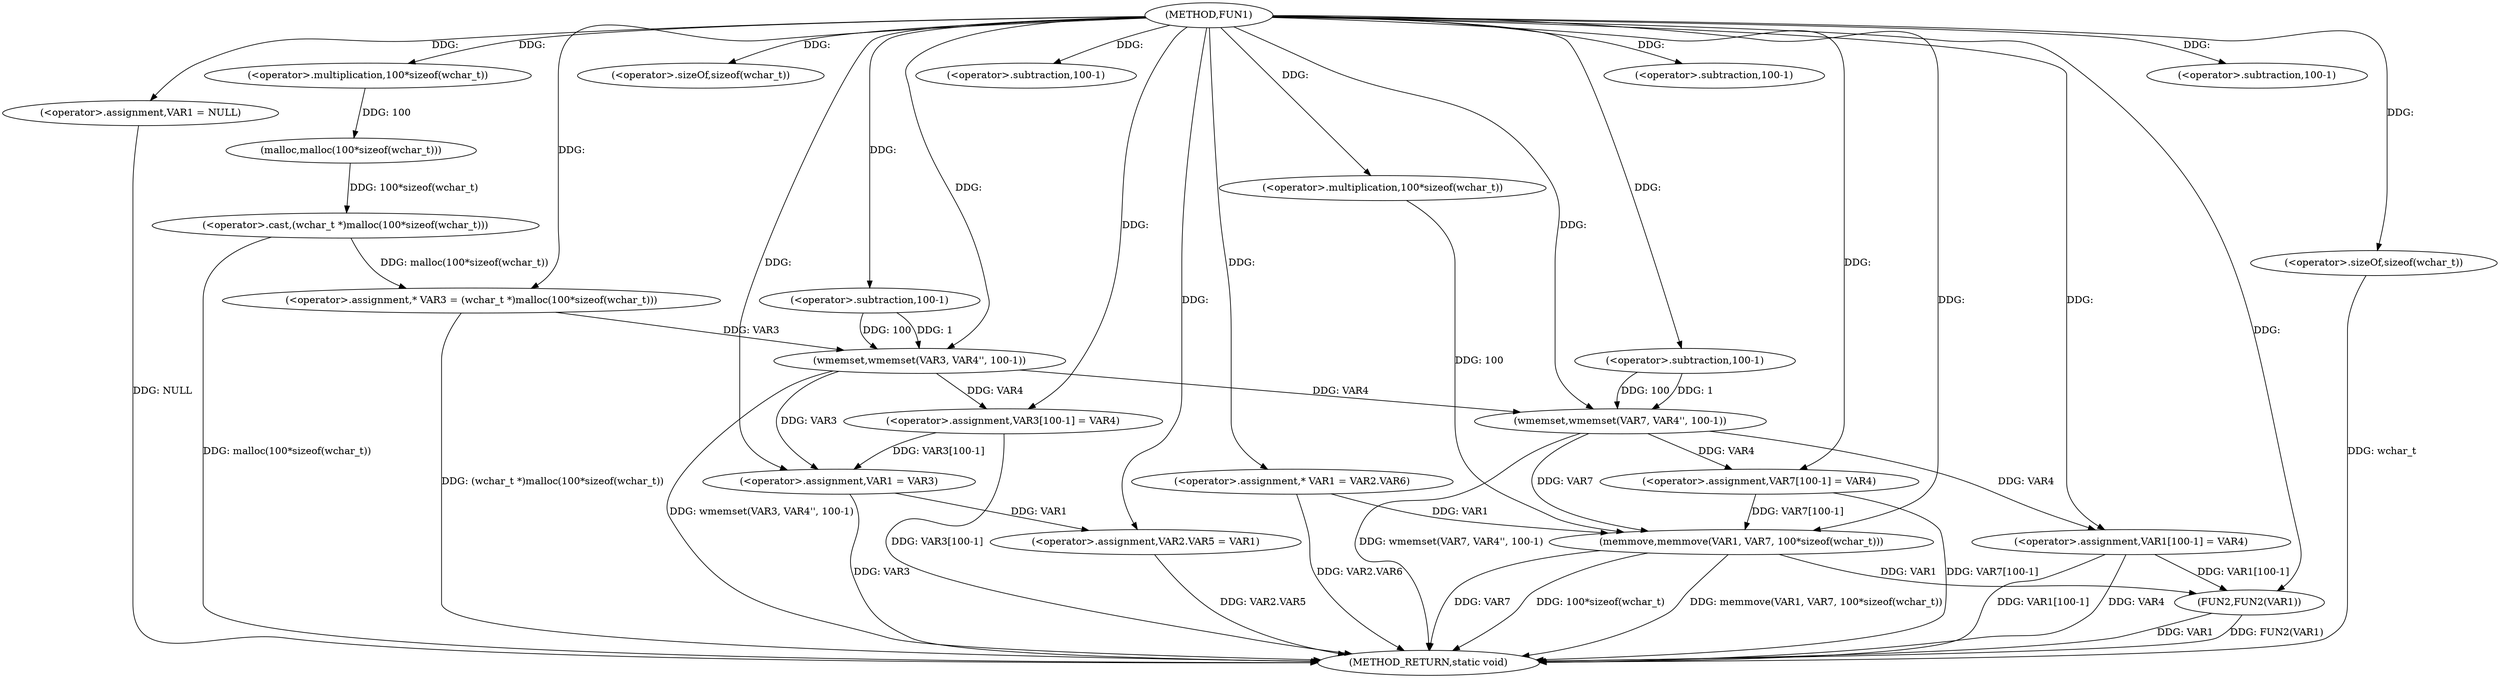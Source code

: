 digraph FUN1 {  
"1000100" [label = "(METHOD,FUN1)" ]
"1000177" [label = "(METHOD_RETURN,static void)" ]
"1000104" [label = "(<operator>.assignment,VAR1 = NULL)" ]
"1000109" [label = "(<operator>.assignment,* VAR3 = (wchar_t *)malloc(100*sizeof(wchar_t)))" ]
"1000111" [label = "(<operator>.cast,(wchar_t *)malloc(100*sizeof(wchar_t)))" ]
"1000113" [label = "(malloc,malloc(100*sizeof(wchar_t)))" ]
"1000114" [label = "(<operator>.multiplication,100*sizeof(wchar_t))" ]
"1000116" [label = "(<operator>.sizeOf,sizeof(wchar_t))" ]
"1000118" [label = "(wmemset,wmemset(VAR3, VAR4'', 100-1))" ]
"1000121" [label = "(<operator>.subtraction,100-1)" ]
"1000124" [label = "(<operator>.assignment,VAR3[100-1] = VAR4)" ]
"1000127" [label = "(<operator>.subtraction,100-1)" ]
"1000131" [label = "(<operator>.assignment,VAR1 = VAR3)" ]
"1000134" [label = "(<operator>.assignment,VAR2.VAR5 = VAR1)" ]
"1000141" [label = "(<operator>.assignment,* VAR1 = VAR2.VAR6)" ]
"1000148" [label = "(wmemset,wmemset(VAR7, VAR4'', 100-1))" ]
"1000151" [label = "(<operator>.subtraction,100-1)" ]
"1000154" [label = "(<operator>.assignment,VAR7[100-1] = VAR4)" ]
"1000157" [label = "(<operator>.subtraction,100-1)" ]
"1000161" [label = "(memmove,memmove(VAR1, VAR7, 100*sizeof(wchar_t)))" ]
"1000164" [label = "(<operator>.multiplication,100*sizeof(wchar_t))" ]
"1000166" [label = "(<operator>.sizeOf,sizeof(wchar_t))" ]
"1000168" [label = "(<operator>.assignment,VAR1[100-1] = VAR4)" ]
"1000171" [label = "(<operator>.subtraction,100-1)" ]
"1000175" [label = "(FUN2,FUN2(VAR1))" ]
  "1000124" -> "1000177"  [ label = "DDG: VAR3[100-1]"] 
  "1000168" -> "1000177"  [ label = "DDG: VAR1[100-1]"] 
  "1000118" -> "1000177"  [ label = "DDG: wmemset(VAR3, VAR4'', 100-1)"] 
  "1000131" -> "1000177"  [ label = "DDG: VAR3"] 
  "1000161" -> "1000177"  [ label = "DDG: VAR7"] 
  "1000161" -> "1000177"  [ label = "DDG: 100*sizeof(wchar_t)"] 
  "1000154" -> "1000177"  [ label = "DDG: VAR7[100-1]"] 
  "1000166" -> "1000177"  [ label = "DDG: wchar_t"] 
  "1000148" -> "1000177"  [ label = "DDG: wmemset(VAR7, VAR4'', 100-1)"] 
  "1000175" -> "1000177"  [ label = "DDG: VAR1"] 
  "1000134" -> "1000177"  [ label = "DDG: VAR2.VAR5"] 
  "1000111" -> "1000177"  [ label = "DDG: malloc(100*sizeof(wchar_t))"] 
  "1000141" -> "1000177"  [ label = "DDG: VAR2.VAR6"] 
  "1000109" -> "1000177"  [ label = "DDG: (wchar_t *)malloc(100*sizeof(wchar_t))"] 
  "1000161" -> "1000177"  [ label = "DDG: memmove(VAR1, VAR7, 100*sizeof(wchar_t))"] 
  "1000168" -> "1000177"  [ label = "DDG: VAR4"] 
  "1000104" -> "1000177"  [ label = "DDG: NULL"] 
  "1000175" -> "1000177"  [ label = "DDG: FUN2(VAR1)"] 
  "1000100" -> "1000104"  [ label = "DDG: "] 
  "1000111" -> "1000109"  [ label = "DDG: malloc(100*sizeof(wchar_t))"] 
  "1000100" -> "1000109"  [ label = "DDG: "] 
  "1000113" -> "1000111"  [ label = "DDG: 100*sizeof(wchar_t)"] 
  "1000114" -> "1000113"  [ label = "DDG: 100"] 
  "1000100" -> "1000114"  [ label = "DDG: "] 
  "1000100" -> "1000116"  [ label = "DDG: "] 
  "1000109" -> "1000118"  [ label = "DDG: VAR3"] 
  "1000100" -> "1000118"  [ label = "DDG: "] 
  "1000121" -> "1000118"  [ label = "DDG: 100"] 
  "1000121" -> "1000118"  [ label = "DDG: 1"] 
  "1000100" -> "1000121"  [ label = "DDG: "] 
  "1000118" -> "1000124"  [ label = "DDG: VAR4"] 
  "1000100" -> "1000124"  [ label = "DDG: "] 
  "1000100" -> "1000127"  [ label = "DDG: "] 
  "1000124" -> "1000131"  [ label = "DDG: VAR3[100-1]"] 
  "1000118" -> "1000131"  [ label = "DDG: VAR3"] 
  "1000100" -> "1000131"  [ label = "DDG: "] 
  "1000131" -> "1000134"  [ label = "DDG: VAR1"] 
  "1000100" -> "1000134"  [ label = "DDG: "] 
  "1000100" -> "1000141"  [ label = "DDG: "] 
  "1000100" -> "1000148"  [ label = "DDG: "] 
  "1000118" -> "1000148"  [ label = "DDG: VAR4"] 
  "1000151" -> "1000148"  [ label = "DDG: 100"] 
  "1000151" -> "1000148"  [ label = "DDG: 1"] 
  "1000100" -> "1000151"  [ label = "DDG: "] 
  "1000148" -> "1000154"  [ label = "DDG: VAR4"] 
  "1000100" -> "1000154"  [ label = "DDG: "] 
  "1000100" -> "1000157"  [ label = "DDG: "] 
  "1000141" -> "1000161"  [ label = "DDG: VAR1"] 
  "1000100" -> "1000161"  [ label = "DDG: "] 
  "1000154" -> "1000161"  [ label = "DDG: VAR7[100-1]"] 
  "1000148" -> "1000161"  [ label = "DDG: VAR7"] 
  "1000164" -> "1000161"  [ label = "DDG: 100"] 
  "1000100" -> "1000164"  [ label = "DDG: "] 
  "1000100" -> "1000166"  [ label = "DDG: "] 
  "1000100" -> "1000168"  [ label = "DDG: "] 
  "1000148" -> "1000168"  [ label = "DDG: VAR4"] 
  "1000100" -> "1000171"  [ label = "DDG: "] 
  "1000168" -> "1000175"  [ label = "DDG: VAR1[100-1]"] 
  "1000161" -> "1000175"  [ label = "DDG: VAR1"] 
  "1000100" -> "1000175"  [ label = "DDG: "] 
}
